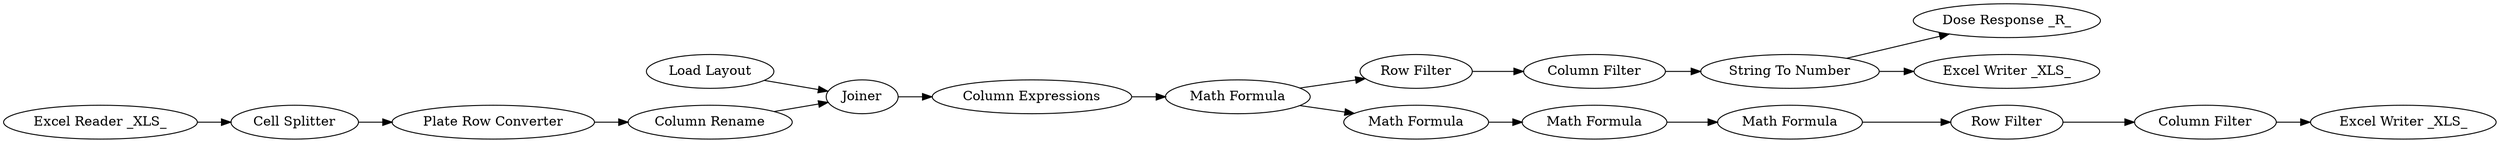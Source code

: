 digraph {
	2 [label="Load Layout"]
	9 [label="Cell Splitter"]
	10 [label="Plate Row Converter"]
	11 [label="Column Rename"]
	12 [label=Joiner]
	14 [label="Column Expressions"]
	15 [label="Math Formula"]
	16 [label="Dose Response _R_"]
	17 [label="String To Number"]
	18 [label="Row Filter"]
	20 [label="Excel Reader _XLS_"]
	21 [label="Excel Writer _XLS_"]
	22 [label="Column Filter"]
	24 [label="Row Filter"]
	25 [label="Math Formula"]
	26 [label="Math Formula"]
	27 [label="Math Formula"]
	28 [label="Column Filter"]
	29 [label="Excel Writer _XLS_"]
	2 -> 12
	9 -> 10
	10 -> 11
	11 -> 12
	12 -> 14
	14 -> 15
	15 -> 25
	15 -> 18
	17 -> 16
	17 -> 21
	18 -> 22
	20 -> 9
	22 -> 17
	24 -> 28
	25 -> 27
	26 -> 24
	27 -> 26
	28 -> 29
	rankdir=LR
}
